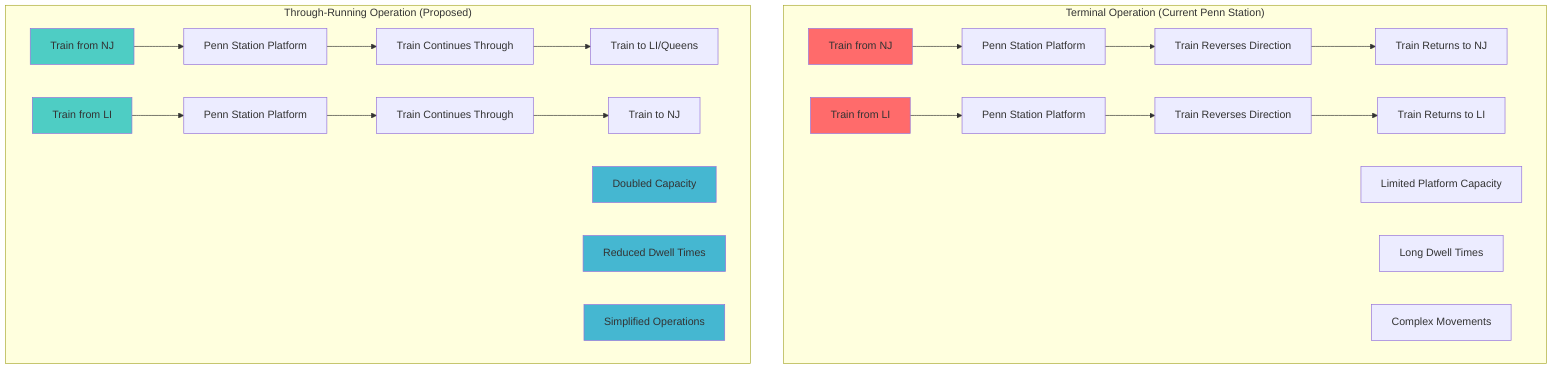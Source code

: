 graph TD
    subgraph "Terminal Operation (Current Penn Station)"
        A1[Train from NJ] --> B1[Penn Station Platform]
        B1 --> C1[Train Reverses Direction]
        C1 --> D1[Train Returns to NJ]
        
        A2[Train from LI] --> B2[Penn Station Platform]
        B2 --> C2[Train Reverses Direction]
        C2 --> D2[Train Returns to LI]
        
        E1[Limited Platform Capacity]
        F1[Long Dwell Times]
        G1[Complex Movements]
    end
    
    subgraph "Through-Running Operation (Proposed)"
        A3[Train from NJ] --> B3[Penn Station Platform]
        B3 --> C3[Train Continues Through]
        C3 --> D3[Train to LI/Queens]
        
        A4[Train from LI] --> B4[Penn Station Platform]
        B4 --> C4[Train Continues Through]
        C4 --> D4[Train to NJ]
        
        E2[Doubled Capacity]
        F2[Reduced Dwell Times]
        G2[Simplified Operations]
    end
    
    style A1 fill:#ff6b6b
    style A2 fill:#ff6b6b
    style A3 fill:#4ecdc4
    style A4 fill:#4ecdc4
    style E2 fill:#45b7d1
    style F2 fill:#45b7d1
    style G2 fill:#45b7d1